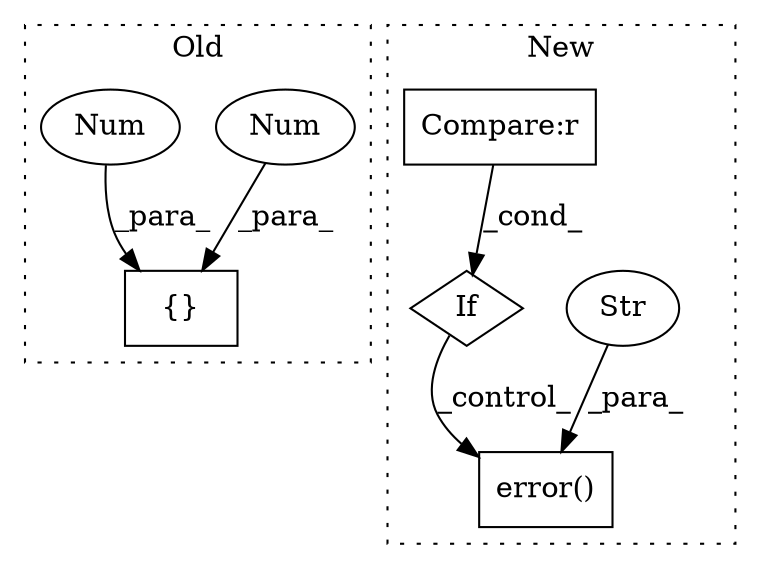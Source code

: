 digraph G {
subgraph cluster0 {
1 [label="{}" a="98" s="3357,3362" l="1,0" shape="box"];
6 [label="Num" a="76" s="3361" l="1" shape="ellipse"];
7 [label="Num" a="76" s="3358" l="1" shape="ellipse"];
label = "Old";
style="dotted";
}
subgraph cluster1 {
2 [label="error()" a="75" s="3005,3059" l="10,1" shape="box"];
3 [label="Str" a="66" s="3015" l="44" shape="ellipse"];
4 [label="If" a="96" s="2963" l="3" shape="diamond"];
5 [label="Compare:r" a="40" s="2966" l="25" shape="box"];
label = "New";
style="dotted";
}
3 -> 2 [label="_para_"];
4 -> 2 [label="_control_"];
5 -> 4 [label="_cond_"];
6 -> 1 [label="_para_"];
7 -> 1 [label="_para_"];
}